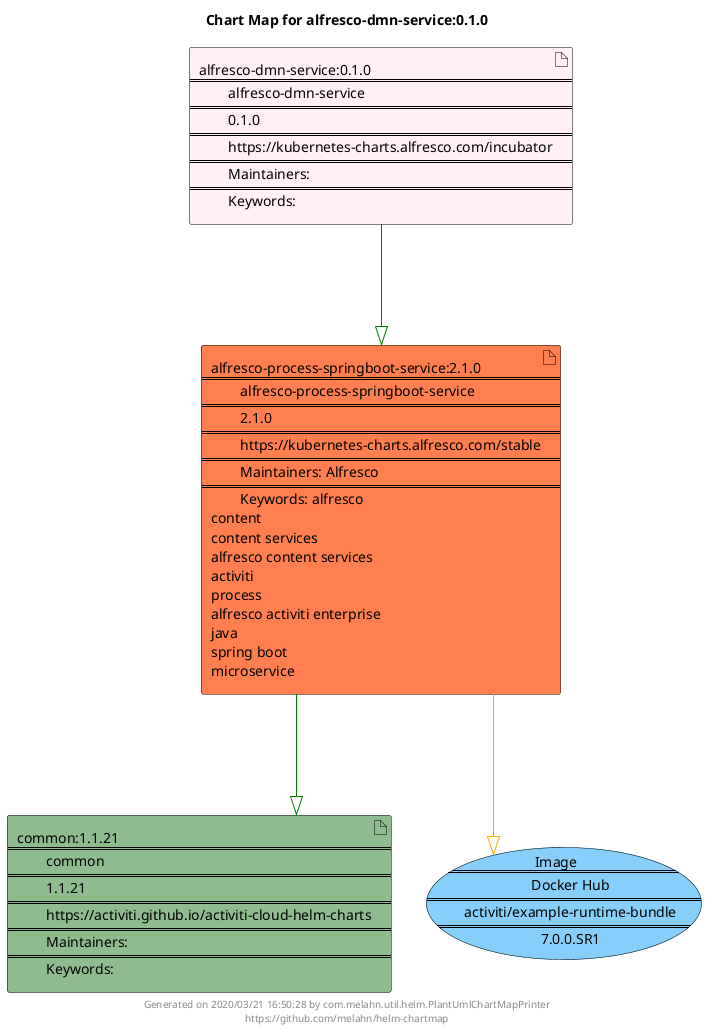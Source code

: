 @startuml
skinparam linetype ortho
skinparam backgroundColor white
skinparam usecaseBorderColor black
skinparam usecaseArrowColor LightSlateGray
skinparam artifactBorderColor black
skinparam artifactArrowColor LightSlateGray

title Chart Map for alfresco-dmn-service:0.1.0

'There are 3 referenced Helm Charts
artifact "common:1.1.21\n====\n\tcommon\n====\n\t1.1.21\n====\n\thttps://activiti.github.io/activiti-cloud-helm-charts\n====\n\tMaintainers: \n====\n\tKeywords: " as common_1_1_21 #DarkSeaGreen
artifact "alfresco-process-springboot-service:2.1.0\n====\n\talfresco-process-springboot-service\n====\n\t2.1.0\n====\n\thttps://kubernetes-charts.alfresco.com/stable\n====\n\tMaintainers: Alfresco\n====\n\tKeywords: alfresco\ncontent\ncontent services\nalfresco content services\nactiviti\nprocess\nalfresco activiti enterprise\njava\nspring boot\nmicroservice" as alfresco_process_springboot_service_2_1_0 #Coral
artifact "alfresco-dmn-service:0.1.0\n====\n\talfresco-dmn-service\n====\n\t0.1.0\n====\n\thttps://kubernetes-charts.alfresco.com/incubator\n====\n\tMaintainers: \n====\n\tKeywords: " as alfresco_dmn_service_0_1_0 #LavenderBlush

'There is one referenced Docker Image
usecase "Image\n====\n\tDocker Hub\n====\n\tactiviti/example-runtime-bundle\n====\n\t7.0.0.SR1" as activiti_example_runtime_bundle_7_0_0_SR1 #LightSkyBlue

'Chart Dependencies
alfresco_dmn_service_0_1_0--[#green]-|>alfresco_process_springboot_service_2_1_0
alfresco_process_springboot_service_2_1_0--[#green]-|>common_1_1_21
alfresco_process_springboot_service_2_1_0--[#orange]-|>activiti_example_runtime_bundle_7_0_0_SR1

center footer Generated on 2020/03/21 16:50:28 by com.melahn.util.helm.PlantUmlChartMapPrinter\nhttps://github.com/melahn/helm-chartmap
@enduml
